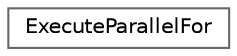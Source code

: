 digraph "类继承关系图"
{
 // LATEX_PDF_SIZE
  bgcolor="transparent";
  edge [fontname=Helvetica,fontsize=10,labelfontname=Helvetica,labelfontsize=10];
  node [fontname=Helvetica,fontsize=10,shape=box,height=0.2,width=0.4];
  rankdir="LR";
  Node0 [id="Node000000",label="ExecuteParallelFor",height=0.2,width=0.4,color="grey40", fillcolor="white", style="filled",URL="$struct_execute_parallel_for.html",tooltip=" "];
}
